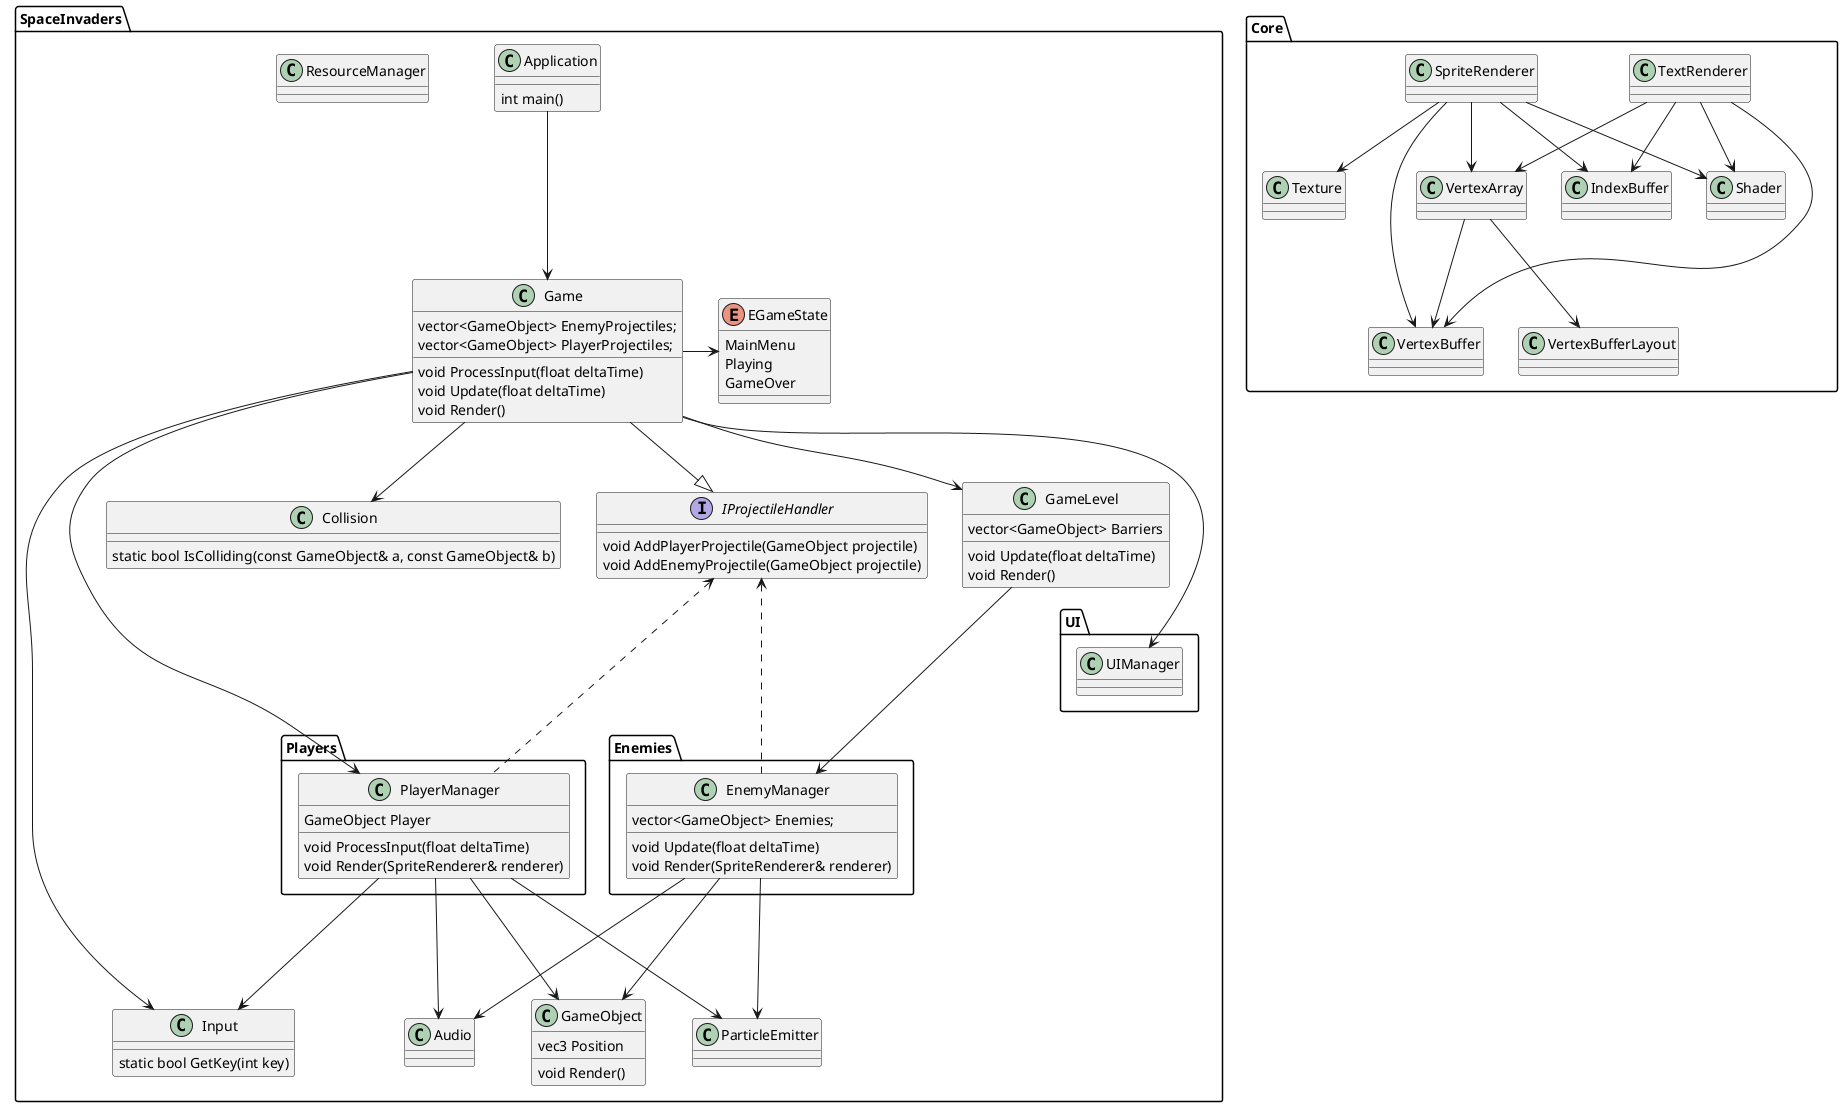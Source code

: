 @startuml
'https://plantuml.com/class-diagram

package Core
{
    class VertexArray
    class VertexBuffer
    class VertexBufferLayout
    class IndexBuffer
    class Shader
    class Texture
    class SpriteRenderer
    class TextRenderer    
    
    VertexArray --> VertexBufferLayout
    VertexArray --> VertexBuffer
    
    SpriteRenderer --> Shader
    SpriteRenderer --> Texture
    SpriteRenderer --> VertexArray
    SpriteRenderer --> VertexBuffer
    SpriteRenderer --> IndexBuffer
    
    TextRenderer --> Shader
    TextRenderer --> VertexArray
    TextRenderer --> VertexBuffer
    TextRenderer --> IndexBuffer
}

package SpaceInvaders
{
    class Application
    {
        int main()
    }
    
    class Game
    {
        vector<GameObject> EnemyProjectiles;
        vector<GameObject> PlayerProjectiles;
        void ProcessInput(float deltaTime)
        void Update(float deltaTime)
        void Render()
    }
    
    class GameLevel
    {
        vector<GameObject> Barriers
        void Update(float deltaTime)
        void Render()
    }
    
    class Input
    {
        static bool GetKey(int key)
    }
    
    class GameObject
    {
        vec3 Position
        
        void Render()
    }
    
    class Collision
    {
        static bool IsColliding(const GameObject& a, const GameObject& b)
    }
    
    class Audio
    
    enum EGameState
    {
        MainMenu
        Playing
        GameOver           
    }
    
    class ParticleEmitter
    
'    enum ECollisionChannel
'    {
'        Player
'        Enemies
'        Environment
'    }
    
    interface IProjectileHandler
    {
        void AddPlayerProjectile(GameObject projectile)
        void AddEnemyProjectile(GameObject projectile)
    }
    
    class ResourceManager
    
    package Enemies
    {
        class EnemyManager
        {
            vector<GameObject> Enemies;
            void Update(float deltaTime)
            void Render(SpriteRenderer& renderer)
        }
        
        EnemyManager ---> GameObject
        EnemyManager ---> Audio
        EnemyManager ---> ParticleEmitter
        IProjectileHandler <... EnemyManager 
    }
    
    package Players
    {
        class PlayerManager
        {
            GameObject Player
            void ProcessInput(float deltaTime)
            void Render(SpriteRenderer& renderer)
        }
        
        PlayerManager ---> Input
        PlayerManager ---> Audio   
        PlayerManager ---> ParticleEmitter
        PlayerManager ---> GameObject
        IProjectileHandler <... PlayerManager
    }
    
    package UI
    {
        class UIManager
    }            
    
    Application ---> Game
    
    Game --> GameLevel
    Game ---> PlayerManager
    GameLevel ---> EnemyManager
    Game ---> Input
    Game --> Collision
    Game ---> UIManager
    Game -> EGameState
    
    Game --|> IProjectileHandler             
}

@enduml